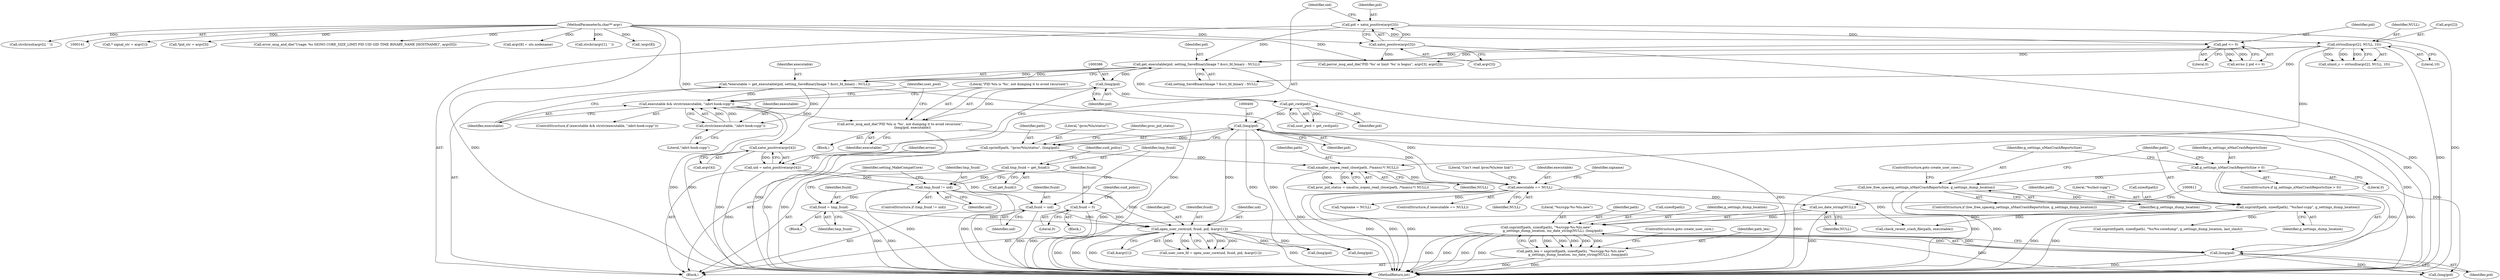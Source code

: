 digraph "0_abrt_80408e9e24a1c10f85fd969e1853e0f192157f92_0@API" {
"1000602" [label="(Call,snprintf(path, sizeof(path), \"%s/ccpp-%s-%lu.new\",\n            g_settings_dump_location, iso_date_string(NULL), (long)pid))"];
"1000518" [label="(Call,snprintf(path, sizeof(path), \"%s/last-ccpp\", g_settings_dump_location))"];
"1000514" [label="(Call,low_free_space(g_settings_nMaxCrashReportsSize, g_settings_dump_location))"];
"1000509" [label="(Call,g_settings_nMaxCrashReportsSize > 0)"];
"1000608" [label="(Call,iso_date_string(NULL))"];
"1000452" [label="(Call,executable == NULL)"];
"1000383" [label="(Call,error_msg_and_die(\"PID %lu is '%s', not dumping it to avoid recursion\",\n                        (long)pid, executable))"];
"1000385" [label="(Call,(long)pid)"];
"1000369" [label="(Call,get_executable(pid, setting_SaveBinaryImage ? &src_fd_binary : NULL))"];
"1000300" [label="(Call,pid = xatoi_positive(argv[3]))"];
"1000302" [label="(Call,xatoi_positive(argv[3]))"];
"1000143" [label="(MethodParameterIn,char** argv)"];
"1000316" [label="(Call,pid <= 0)"];
"1000269" [label="(Call,strtoull(argv[2], NULL, 10))"];
"1000377" [label="(Call,executable && strstr(executable, \"/abrt-hook-ccpp\"))"];
"1000367" [label="(Call,*executable = get_executable(pid, setting_SaveBinaryImage ? &src_fd_binary : NULL))"];
"1000379" [label="(Call,strstr(executable, \"/abrt-hook-ccpp\"))"];
"1000404" [label="(Call,xmalloc_xopen_read_close(path, /*maxsz:*/ NULL))"];
"1000396" [label="(Call,sprintf(path, \"/proc/%lu/status\", (long)pid))"];
"1000399" [label="(Call,(long)pid)"];
"1000391" [label="(Call,get_cwd(pid))"];
"1000610" [label="(Call,(long)pid)"];
"1000443" [label="(Call,open_user_core(uid, fsuid, pid, &argv[1]))"];
"1000420" [label="(Call,tmp_fsuid != uid)"];
"1000412" [label="(Call,tmp_fsuid = get_fsuid())"];
"1000307" [label="(Call,uid = xatoi_positive(argv[4]))"];
"1000309" [label="(Call,xatoi_positive(argv[4]))"];
"1000408" [label="(Call,fsuid = uid)"];
"1000424" [label="(Call,fsuid = 0)"];
"1000432" [label="(Call,fsuid = tmp_fsuid)"];
"1000600" [label="(Call,path_len = snprintf(path, sizeof(path), \"%s/ccpp-%s-%lu.new\",\n            g_settings_dump_location, iso_date_string(NULL), (long)pid))"];
"1000458" [label="(Call,(long)pid)"];
"1000410" [label="(Identifier,uid)"];
"1000273" [label="(Identifier,NULL)"];
"1000421" [label="(Identifier,tmp_fsuid)"];
"1000303" [label="(Call,argv[3])"];
"1000381" [label="(Literal,\"/abrt-hook-ccpp\")"];
"1000425" [label="(Identifier,fsuid)"];
"1000371" [label="(Call,setting_SaveBinaryImage ? &src_fd_binary : NULL)"];
"1000454" [label="(Identifier,NULL)"];
"1000443" [label="(Call,open_user_core(uid, fsuid, pid, &argv[1]))"];
"1000310" [label="(Call,argv[4])"];
"1000519" [label="(Identifier,path)"];
"1000369" [label="(Call,get_executable(pid, setting_SaveBinaryImage ? &src_fd_binary : NULL))"];
"1000446" [label="(Identifier,pid)"];
"1000445" [label="(Identifier,fsuid)"];
"1000426" [label="(Literal,0)"];
"1000302" [label="(Call,xatoi_positive(argv[3]))"];
"1000520" [label="(Call,sizeof(path))"];
"1000300" [label="(Call,pid = xatoi_positive(argv[3]))"];
"1000432" [label="(Call,fsuid = tmp_fsuid)"];
"1000270" [label="(Call,argv[2])"];
"1000309" [label="(Call,xatoi_positive(argv[4]))"];
"1000513" [label="(ControlStructure,if (low_free_space(g_settings_nMaxCrashReportsSize, g_settings_dump_location)))"];
"1000516" [label="(Identifier,g_settings_dump_location)"];
"1000256" [label="(Call,* signal_str = argv[1])"];
"1000143" [label="(MethodParameterIn,char** argv)"];
"1000413" [label="(Identifier,tmp_fsuid)"];
"1000606" [label="(Literal,\"%s/ccpp-%s-%lu.new\")"];
"1000406" [label="(Identifier,NULL)"];
"1000431" [label="(Block,)"];
"1001159" [label="(Call,(long)pid)"];
"1000514" [label="(Call,low_free_space(g_settings_nMaxCrashReportsSize, g_settings_dump_location))"];
"1000391" [label="(Call,get_cwd(pid))"];
"1000314" [label="(Call,errno || pid <= 0)"];
"1000547" [label="(Call,snprintf(path, sizeof(path), \"%s/%s-coredump\", g_settings_dump_location, last_slash))"];
"1000390" [label="(Identifier,user_pwd)"];
"1000368" [label="(Identifier,executable)"];
"1000412" [label="(Call,tmp_fsuid = get_fsuid())"];
"1000457" [label="(Literal,\"Can't read /proc/%lu/exe link\")"];
"1000269" [label="(Call,strtoull(argv[2], NULL, 10))"];
"1000603" [label="(Identifier,path)"];
"1000377" [label="(Call,executable && strstr(executable, \"/abrt-hook-ccpp\"))"];
"1000388" [label="(Identifier,executable)"];
"1000526" [label="(Identifier,path)"];
"1000404" [label="(Call,xmalloc_xopen_read_close(path, /*maxsz:*/ NULL))"];
"1000320" [label="(Call,perror_msg_and_die(\"PID '%s' or limit '%s' is bogus\", argv[3], argv[2]))"];
"1000419" [label="(ControlStructure,if (tmp_fsuid != uid))"];
"1000382" [label="(Block,)"];
"1000318" [label="(Literal,0)"];
"1000508" [label="(ControlStructure,if (g_settings_nMaxCrashReportsSize > 0))"];
"1000316" [label="(Call,pid <= 0)"];
"1000380" [label="(Identifier,executable)"];
"1000384" [label="(Literal,\"PID %lu is '%s', not dumping it to avoid recursion\")"];
"1000387" [label="(Identifier,pid)"];
"1000397" [label="(Identifier,path)"];
"1000370" [label="(Identifier,pid)"];
"1000274" [label="(Literal,10)"];
"1000429" [label="(Identifier,suid_policy)"];
"1000609" [label="(Identifier,NULL)"];
"1000294" [label="(Call,*pid_str = argv[3])"];
"1000308" [label="(Identifier,uid)"];
"1000608" [label="(Call,iso_date_string(NULL))"];
"1000267" [label="(Call,ulimit_c = strtoull(argv[2], NULL, 10))"];
"1000417" [label="(Identifier,suid_policy)"];
"1000453" [label="(Identifier,executable)"];
"1000523" [label="(Identifier,g_settings_dump_location)"];
"1000437" [label="(Identifier,setting_MakeCompatCore)"];
"1000317" [label="(Identifier,pid)"];
"1000463" [label="(Call,*signame = NULL)"];
"1000399" [label="(Call,(long)pid)"];
"1000515" [label="(Identifier,g_settings_nMaxCrashReportsSize)"];
"1000401" [label="(Identifier,pid)"];
"1000402" [label="(Call,proc_pid_status = xmalloc_xopen_read_close(path, /*maxsz:*/ NULL))"];
"1000452" [label="(Call,executable == NULL)"];
"1000423" [label="(Block,)"];
"1000444" [label="(Identifier,uid)"];
"1000398" [label="(Literal,\"/proc/%lu/status\")"];
"1000170" [label="(Call,error_msg_and_die(\"Usage: %s SIGNO CORE_SIZE_LIMIT PID UID GID TIME BINARY_NAME [HOSTNAME]\", argv[0]))"];
"1000301" [label="(Identifier,pid)"];
"1000614" [label="(ControlStructure,goto create_user_core;)"];
"1000510" [label="(Identifier,g_settings_nMaxCrashReportsSize)"];
"1000604" [label="(Call,sizeof(path))"];
"1000144" [label="(Block,)"];
"1000353" [label="(Call,argv[8] = uts.nodename)"];
"1000379" [label="(Call,strstr(executable, \"/abrt-hook-ccpp\"))"];
"1000451" [label="(ControlStructure,if (executable == NULL))"];
"1000447" [label="(Call,&argv[1])"];
"1000408" [label="(Call,fsuid = uid)"];
"1000522" [label="(Literal,\"%s/last-ccpp\")"];
"1000176" [label="(Call,strchr(argv[1], ' '))"];
"1000511" [label="(Literal,0)"];
"1000396" [label="(Call,sprintf(path, \"/proc/%lu/status\", (long)pid))"];
"1000607" [label="(Identifier,g_settings_dump_location)"];
"1000602" [label="(Call,snprintf(path, sizeof(path), \"%s/ccpp-%s-%lu.new\",\n            g_settings_dump_location, iso_date_string(NULL), (long)pid))"];
"1000612" [label="(Identifier,pid)"];
"1000525" [label="(Call,check_recent_crash_file(path, executable))"];
"1000307" [label="(Call,uid = xatoi_positive(argv[4]))"];
"1000509" [label="(Call,g_settings_nMaxCrashReportsSize > 0)"];
"1000518" [label="(Call,snprintf(path, sizeof(path), \"%s/last-ccpp\", g_settings_dump_location))"];
"1000433" [label="(Identifier,fsuid)"];
"1000464" [label="(Identifier,signame)"];
"1000383" [label="(Call,error_msg_and_die(\"PID %lu is '%s', not dumping it to avoid recursion\",\n                        (long)pid, executable))"];
"1000601" [label="(Identifier,path_len)"];
"1000414" [label="(Call,get_fsuid())"];
"1000441" [label="(Call,user_core_fd = open_user_core(uid, fsuid, pid, &argv[1]))"];
"1000385" [label="(Call,(long)pid)"];
"1000422" [label="(Identifier,uid)"];
"1000378" [label="(Identifier,executable)"];
"1000367" [label="(Call,*executable = get_executable(pid, setting_SaveBinaryImage ? &src_fd_binary : NULL))"];
"1000345" [label="(Call,!argv[8])"];
"1000589" [label="(Call,(long)pid)"];
"1001168" [label="(MethodReturn,int)"];
"1000403" [label="(Identifier,proc_pid_status)"];
"1000420" [label="(Call,tmp_fsuid != uid)"];
"1000315" [label="(Identifier,errno)"];
"1000600" [label="(Call,path_len = snprintf(path, sizeof(path), \"%s/ccpp-%s-%lu.new\",\n            g_settings_dump_location, iso_date_string(NULL), (long)pid))"];
"1000409" [label="(Identifier,fsuid)"];
"1000517" [label="(ControlStructure,goto create_user_core;)"];
"1000195" [label="(Call,strchrnul(argv[i], ' '))"];
"1000405" [label="(Identifier,path)"];
"1000610" [label="(Call,(long)pid)"];
"1000392" [label="(Identifier,pid)"];
"1000424" [label="(Call,fsuid = 0)"];
"1000434" [label="(Identifier,tmp_fsuid)"];
"1000389" [label="(Call,user_pwd = get_cwd(pid))"];
"1000376" [label="(ControlStructure,if (executable && strstr(executable, \"/abrt-hook-ccpp\")))"];
"1000602" -> "1000600"  [label="AST: "];
"1000602" -> "1000610"  [label="CFG: "];
"1000603" -> "1000602"  [label="AST: "];
"1000604" -> "1000602"  [label="AST: "];
"1000606" -> "1000602"  [label="AST: "];
"1000607" -> "1000602"  [label="AST: "];
"1000608" -> "1000602"  [label="AST: "];
"1000610" -> "1000602"  [label="AST: "];
"1000600" -> "1000602"  [label="CFG: "];
"1000602" -> "1001168"  [label="DDG: "];
"1000602" -> "1001168"  [label="DDG: "];
"1000602" -> "1001168"  [label="DDG: "];
"1000602" -> "1001168"  [label="DDG: "];
"1000602" -> "1000600"  [label="DDG: "];
"1000602" -> "1000600"  [label="DDG: "];
"1000602" -> "1000600"  [label="DDG: "];
"1000602" -> "1000600"  [label="DDG: "];
"1000602" -> "1000600"  [label="DDG: "];
"1000518" -> "1000602"  [label="DDG: "];
"1000608" -> "1000602"  [label="DDG: "];
"1000610" -> "1000602"  [label="DDG: "];
"1000518" -> "1000144"  [label="AST: "];
"1000518" -> "1000523"  [label="CFG: "];
"1000519" -> "1000518"  [label="AST: "];
"1000520" -> "1000518"  [label="AST: "];
"1000522" -> "1000518"  [label="AST: "];
"1000523" -> "1000518"  [label="AST: "];
"1000526" -> "1000518"  [label="CFG: "];
"1000518" -> "1001168"  [label="DDG: "];
"1000518" -> "1001168"  [label="DDG: "];
"1000514" -> "1000518"  [label="DDG: "];
"1000518" -> "1000525"  [label="DDG: "];
"1000518" -> "1000547"  [label="DDG: "];
"1000514" -> "1000513"  [label="AST: "];
"1000514" -> "1000516"  [label="CFG: "];
"1000515" -> "1000514"  [label="AST: "];
"1000516" -> "1000514"  [label="AST: "];
"1000517" -> "1000514"  [label="CFG: "];
"1000519" -> "1000514"  [label="CFG: "];
"1000514" -> "1001168"  [label="DDG: "];
"1000514" -> "1001168"  [label="DDG: "];
"1000514" -> "1001168"  [label="DDG: "];
"1000509" -> "1000514"  [label="DDG: "];
"1000509" -> "1000508"  [label="AST: "];
"1000509" -> "1000511"  [label="CFG: "];
"1000510" -> "1000509"  [label="AST: "];
"1000511" -> "1000509"  [label="AST: "];
"1000515" -> "1000509"  [label="CFG: "];
"1000519" -> "1000509"  [label="CFG: "];
"1000509" -> "1001168"  [label="DDG: "];
"1000509" -> "1001168"  [label="DDG: "];
"1000608" -> "1000609"  [label="CFG: "];
"1000609" -> "1000608"  [label="AST: "];
"1000611" -> "1000608"  [label="CFG: "];
"1000608" -> "1001168"  [label="DDG: "];
"1000452" -> "1000608"  [label="DDG: "];
"1000452" -> "1000451"  [label="AST: "];
"1000452" -> "1000454"  [label="CFG: "];
"1000453" -> "1000452"  [label="AST: "];
"1000454" -> "1000452"  [label="AST: "];
"1000457" -> "1000452"  [label="CFG: "];
"1000464" -> "1000452"  [label="CFG: "];
"1000452" -> "1001168"  [label="DDG: "];
"1000452" -> "1001168"  [label="DDG: "];
"1000452" -> "1001168"  [label="DDG: "];
"1000383" -> "1000452"  [label="DDG: "];
"1000377" -> "1000452"  [label="DDG: "];
"1000404" -> "1000452"  [label="DDG: "];
"1000452" -> "1000463"  [label="DDG: "];
"1000452" -> "1000525"  [label="DDG: "];
"1000383" -> "1000382"  [label="AST: "];
"1000383" -> "1000388"  [label="CFG: "];
"1000384" -> "1000383"  [label="AST: "];
"1000385" -> "1000383"  [label="AST: "];
"1000388" -> "1000383"  [label="AST: "];
"1000390" -> "1000383"  [label="CFG: "];
"1000383" -> "1001168"  [label="DDG: "];
"1000385" -> "1000383"  [label="DDG: "];
"1000377" -> "1000383"  [label="DDG: "];
"1000385" -> "1000387"  [label="CFG: "];
"1000386" -> "1000385"  [label="AST: "];
"1000387" -> "1000385"  [label="AST: "];
"1000388" -> "1000385"  [label="CFG: "];
"1000369" -> "1000385"  [label="DDG: "];
"1000385" -> "1000391"  [label="DDG: "];
"1000369" -> "1000367"  [label="AST: "];
"1000369" -> "1000371"  [label="CFG: "];
"1000370" -> "1000369"  [label="AST: "];
"1000371" -> "1000369"  [label="AST: "];
"1000367" -> "1000369"  [label="CFG: "];
"1000369" -> "1001168"  [label="DDG: "];
"1000369" -> "1000367"  [label="DDG: "];
"1000369" -> "1000367"  [label="DDG: "];
"1000300" -> "1000369"  [label="DDG: "];
"1000316" -> "1000369"  [label="DDG: "];
"1000269" -> "1000369"  [label="DDG: "];
"1000369" -> "1000391"  [label="DDG: "];
"1000300" -> "1000144"  [label="AST: "];
"1000300" -> "1000302"  [label="CFG: "];
"1000301" -> "1000300"  [label="AST: "];
"1000302" -> "1000300"  [label="AST: "];
"1000308" -> "1000300"  [label="CFG: "];
"1000300" -> "1001168"  [label="DDG: "];
"1000302" -> "1000300"  [label="DDG: "];
"1000300" -> "1000316"  [label="DDG: "];
"1000302" -> "1000303"  [label="CFG: "];
"1000303" -> "1000302"  [label="AST: "];
"1000302" -> "1001168"  [label="DDG: "];
"1000143" -> "1000302"  [label="DDG: "];
"1000302" -> "1000320"  [label="DDG: "];
"1000143" -> "1000141"  [label="AST: "];
"1000143" -> "1001168"  [label="DDG: "];
"1000143" -> "1000170"  [label="DDG: "];
"1000143" -> "1000176"  [label="DDG: "];
"1000143" -> "1000195"  [label="DDG: "];
"1000143" -> "1000256"  [label="DDG: "];
"1000143" -> "1000269"  [label="DDG: "];
"1000143" -> "1000294"  [label="DDG: "];
"1000143" -> "1000309"  [label="DDG: "];
"1000143" -> "1000320"  [label="DDG: "];
"1000143" -> "1000345"  [label="DDG: "];
"1000143" -> "1000353"  [label="DDG: "];
"1000316" -> "1000314"  [label="AST: "];
"1000316" -> "1000318"  [label="CFG: "];
"1000317" -> "1000316"  [label="AST: "];
"1000318" -> "1000316"  [label="AST: "];
"1000314" -> "1000316"  [label="CFG: "];
"1000316" -> "1000314"  [label="DDG: "];
"1000316" -> "1000314"  [label="DDG: "];
"1000269" -> "1000267"  [label="AST: "];
"1000269" -> "1000274"  [label="CFG: "];
"1000270" -> "1000269"  [label="AST: "];
"1000273" -> "1000269"  [label="AST: "];
"1000274" -> "1000269"  [label="AST: "];
"1000267" -> "1000269"  [label="CFG: "];
"1000269" -> "1001168"  [label="DDG: "];
"1000269" -> "1000267"  [label="DDG: "];
"1000269" -> "1000267"  [label="DDG: "];
"1000269" -> "1000267"  [label="DDG: "];
"1000269" -> "1000320"  [label="DDG: "];
"1000269" -> "1000371"  [label="DDG: "];
"1000269" -> "1000404"  [label="DDG: "];
"1000377" -> "1000376"  [label="AST: "];
"1000377" -> "1000378"  [label="CFG: "];
"1000377" -> "1000379"  [label="CFG: "];
"1000378" -> "1000377"  [label="AST: "];
"1000379" -> "1000377"  [label="AST: "];
"1000384" -> "1000377"  [label="CFG: "];
"1000390" -> "1000377"  [label="CFG: "];
"1000377" -> "1001168"  [label="DDG: "];
"1000377" -> "1001168"  [label="DDG: "];
"1000367" -> "1000377"  [label="DDG: "];
"1000379" -> "1000377"  [label="DDG: "];
"1000379" -> "1000377"  [label="DDG: "];
"1000367" -> "1000144"  [label="AST: "];
"1000368" -> "1000367"  [label="AST: "];
"1000378" -> "1000367"  [label="CFG: "];
"1000367" -> "1001168"  [label="DDG: "];
"1000367" -> "1000379"  [label="DDG: "];
"1000379" -> "1000381"  [label="CFG: "];
"1000380" -> "1000379"  [label="AST: "];
"1000381" -> "1000379"  [label="AST: "];
"1000404" -> "1000402"  [label="AST: "];
"1000404" -> "1000406"  [label="CFG: "];
"1000405" -> "1000404"  [label="AST: "];
"1000406" -> "1000404"  [label="AST: "];
"1000402" -> "1000404"  [label="CFG: "];
"1000404" -> "1001168"  [label="DDG: "];
"1000404" -> "1000402"  [label="DDG: "];
"1000404" -> "1000402"  [label="DDG: "];
"1000396" -> "1000404"  [label="DDG: "];
"1000396" -> "1000144"  [label="AST: "];
"1000396" -> "1000399"  [label="CFG: "];
"1000397" -> "1000396"  [label="AST: "];
"1000398" -> "1000396"  [label="AST: "];
"1000399" -> "1000396"  [label="AST: "];
"1000403" -> "1000396"  [label="CFG: "];
"1000396" -> "1001168"  [label="DDG: "];
"1000396" -> "1001168"  [label="DDG: "];
"1000399" -> "1000396"  [label="DDG: "];
"1000399" -> "1000401"  [label="CFG: "];
"1000400" -> "1000399"  [label="AST: "];
"1000401" -> "1000399"  [label="AST: "];
"1000399" -> "1001168"  [label="DDG: "];
"1000391" -> "1000399"  [label="DDG: "];
"1000399" -> "1000443"  [label="DDG: "];
"1000399" -> "1000458"  [label="DDG: "];
"1000399" -> "1000589"  [label="DDG: "];
"1000399" -> "1000610"  [label="DDG: "];
"1000399" -> "1001159"  [label="DDG: "];
"1000391" -> "1000389"  [label="AST: "];
"1000391" -> "1000392"  [label="CFG: "];
"1000392" -> "1000391"  [label="AST: "];
"1000389" -> "1000391"  [label="CFG: "];
"1000391" -> "1000389"  [label="DDG: "];
"1000610" -> "1000612"  [label="CFG: "];
"1000611" -> "1000610"  [label="AST: "];
"1000612" -> "1000610"  [label="AST: "];
"1000610" -> "1001168"  [label="DDG: "];
"1000443" -> "1000610"  [label="DDG: "];
"1000610" -> "1001159"  [label="DDG: "];
"1000443" -> "1000441"  [label="AST: "];
"1000443" -> "1000447"  [label="CFG: "];
"1000444" -> "1000443"  [label="AST: "];
"1000445" -> "1000443"  [label="AST: "];
"1000446" -> "1000443"  [label="AST: "];
"1000447" -> "1000443"  [label="AST: "];
"1000441" -> "1000443"  [label="CFG: "];
"1000443" -> "1001168"  [label="DDG: "];
"1000443" -> "1001168"  [label="DDG: "];
"1000443" -> "1001168"  [label="DDG: "];
"1000443" -> "1001168"  [label="DDG: "];
"1000443" -> "1000441"  [label="DDG: "];
"1000443" -> "1000441"  [label="DDG: "];
"1000443" -> "1000441"  [label="DDG: "];
"1000443" -> "1000441"  [label="DDG: "];
"1000420" -> "1000443"  [label="DDG: "];
"1000408" -> "1000443"  [label="DDG: "];
"1000424" -> "1000443"  [label="DDG: "];
"1000432" -> "1000443"  [label="DDG: "];
"1000443" -> "1000458"  [label="DDG: "];
"1000443" -> "1000589"  [label="DDG: "];
"1000443" -> "1001159"  [label="DDG: "];
"1000420" -> "1000419"  [label="AST: "];
"1000420" -> "1000422"  [label="CFG: "];
"1000421" -> "1000420"  [label="AST: "];
"1000422" -> "1000420"  [label="AST: "];
"1000425" -> "1000420"  [label="CFG: "];
"1000437" -> "1000420"  [label="CFG: "];
"1000420" -> "1001168"  [label="DDG: "];
"1000420" -> "1001168"  [label="DDG: "];
"1000420" -> "1001168"  [label="DDG: "];
"1000412" -> "1000420"  [label="DDG: "];
"1000307" -> "1000420"  [label="DDG: "];
"1000420" -> "1000432"  [label="DDG: "];
"1000412" -> "1000144"  [label="AST: "];
"1000412" -> "1000414"  [label="CFG: "];
"1000413" -> "1000412"  [label="AST: "];
"1000414" -> "1000412"  [label="AST: "];
"1000417" -> "1000412"  [label="CFG: "];
"1000412" -> "1001168"  [label="DDG: "];
"1000307" -> "1000144"  [label="AST: "];
"1000307" -> "1000309"  [label="CFG: "];
"1000308" -> "1000307"  [label="AST: "];
"1000309" -> "1000307"  [label="AST: "];
"1000315" -> "1000307"  [label="CFG: "];
"1000307" -> "1001168"  [label="DDG: "];
"1000309" -> "1000307"  [label="DDG: "];
"1000307" -> "1000408"  [label="DDG: "];
"1000309" -> "1000310"  [label="CFG: "];
"1000310" -> "1000309"  [label="AST: "];
"1000309" -> "1001168"  [label="DDG: "];
"1000408" -> "1000144"  [label="AST: "];
"1000408" -> "1000410"  [label="CFG: "];
"1000409" -> "1000408"  [label="AST: "];
"1000410" -> "1000408"  [label="AST: "];
"1000413" -> "1000408"  [label="CFG: "];
"1000408" -> "1001168"  [label="DDG: "];
"1000424" -> "1000423"  [label="AST: "];
"1000424" -> "1000426"  [label="CFG: "];
"1000425" -> "1000424"  [label="AST: "];
"1000426" -> "1000424"  [label="AST: "];
"1000429" -> "1000424"  [label="CFG: "];
"1000424" -> "1001168"  [label="DDG: "];
"1000432" -> "1000431"  [label="AST: "];
"1000432" -> "1000434"  [label="CFG: "];
"1000433" -> "1000432"  [label="AST: "];
"1000434" -> "1000432"  [label="AST: "];
"1000437" -> "1000432"  [label="CFG: "];
"1000432" -> "1001168"  [label="DDG: "];
"1000432" -> "1001168"  [label="DDG: "];
"1000600" -> "1000144"  [label="AST: "];
"1000601" -> "1000600"  [label="AST: "];
"1000614" -> "1000600"  [label="CFG: "];
"1000600" -> "1001168"  [label="DDG: "];
"1000600" -> "1001168"  [label="DDG: "];
}
